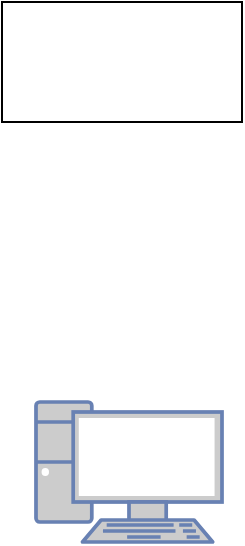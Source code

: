 <mxfile version="12.1.8" type="github" pages="1">
  <diagram id="N_HsQUF1u8040i6pDySw" name="Page-1">
    <mxGraphModel dx="1346" dy="789" grid="1" gridSize="10" guides="1" tooltips="1" connect="1" arrows="1" fold="1" page="1" pageScale="1" pageWidth="827" pageHeight="1169" math="0" shadow="0">
      <root>
        <mxCell id="0"/>
        <mxCell id="1" parent="0"/>
        <mxCell id="oDpjd4YMm7qQCv3SK3J_-13" value="" style="fontColor=#0066CC;verticalAlign=top;verticalLabelPosition=bottom;labelPosition=center;align=center;html=1;outlineConnect=0;fillColor=#CCCCCC;strokeColor=#6881B3;gradientColor=none;gradientDirection=north;strokeWidth=2;shape=mxgraph.networks.pc;shadow=0;" vertex="1" parent="1">
          <mxGeometry x="320" y="490" width="93" height="70" as="geometry"/>
        </mxCell>
        <mxCell id="oDpjd4YMm7qQCv3SK3J_-15" value="" style="rounded=0;whiteSpace=wrap;html=1;shadow=0;fontFamily=Verdana;" vertex="1" parent="1">
          <mxGeometry x="303" y="290" width="120" height="60" as="geometry"/>
        </mxCell>
      </root>
    </mxGraphModel>
  </diagram>
</mxfile>
